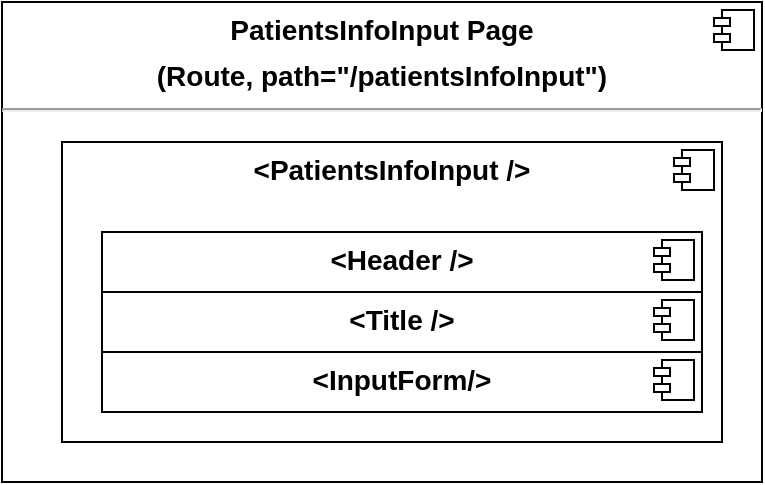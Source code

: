 <mxfile version="14.7.7" type="device"><diagram id="0QryWE9V-yoNo70sV5Da" name="Page-1"><mxGraphModel dx="1422" dy="794" grid="1" gridSize="10" guides="1" tooltips="1" connect="1" arrows="1" fold="1" page="1" pageScale="1" pageWidth="827" pageHeight="1169" math="0" shadow="0"><root><mxCell id="0"/><mxCell id="1" parent="0"/><mxCell id="CB2JqrlEYXinZlVBtQdh-1" value="&lt;p style=&quot;margin: 6px 0px 0px ; text-align: center ; font-size: 14px&quot;&gt;&lt;b style=&quot;font-size: 14px&quot;&gt;PatientsInfoInput Page&lt;/b&gt;&lt;/p&gt;&lt;p style=&quot;margin: 6px 0px 0px ; text-align: center ; font-size: 14px&quot;&gt;&lt;b style=&quot;font-size: 14px&quot;&gt;(Route, path=&quot;/patientsInfoInput&quot;)&lt;/b&gt;&lt;/p&gt;&lt;hr style=&quot;font-size: 14px&quot;&gt;&lt;p style=&quot;margin: 0px 0px 0px 8px ; font-size: 14px&quot;&gt;&lt;br style=&quot;font-size: 14px&quot;&gt;&lt;/p&gt;" style="align=left;overflow=fill;html=1;dropTarget=0;fontSize=14;spacing=2;" vertex="1" parent="1"><mxGeometry x="220" y="50" width="380" height="240" as="geometry"/></mxCell><mxCell id="CB2JqrlEYXinZlVBtQdh-2" value="" style="shape=component;jettyWidth=8;jettyHeight=4;fontSize=14;spacing=2;" vertex="1" parent="CB2JqrlEYXinZlVBtQdh-1"><mxGeometry x="1" width="20" height="20" relative="1" as="geometry"><mxPoint x="-24" y="4" as="offset"/></mxGeometry></mxCell><mxCell id="CB2JqrlEYXinZlVBtQdh-3" value="&lt;p style=&quot;margin: 6px 0px 0px ; text-align: center ; font-size: 14px&quot;&gt;&lt;b style=&quot;font-size: 14px&quot;&gt;&amp;lt;&lt;/b&gt;&lt;b&gt;PatientsInfoInput&amp;nbsp;&lt;/b&gt;&lt;b style=&quot;font-size: 14px&quot;&gt;/&amp;gt;&lt;/b&gt;&lt;/p&gt;" style="align=left;overflow=fill;html=1;dropTarget=0;fontSize=14;spacing=2;" vertex="1" parent="1"><mxGeometry x="250" y="120" width="330" height="150" as="geometry"/></mxCell><mxCell id="CB2JqrlEYXinZlVBtQdh-4" value="" style="shape=component;jettyWidth=8;jettyHeight=4;fontSize=14;spacing=2;" vertex="1" parent="CB2JqrlEYXinZlVBtQdh-3"><mxGeometry x="1" width="20" height="20" relative="1" as="geometry"><mxPoint x="-24" y="4" as="offset"/></mxGeometry></mxCell><mxCell id="CB2JqrlEYXinZlVBtQdh-5" value="&lt;p style=&quot;margin: 6px 0px 0px; text-align: center; font-size: 14px;&quot;&gt;&lt;b style=&quot;font-size: 14px;&quot;&gt;&amp;lt;Header /&amp;gt;&lt;/b&gt;&lt;/p&gt;" style="align=left;overflow=fill;html=1;dropTarget=0;fontSize=14;spacing=2;" vertex="1" parent="1"><mxGeometry x="270" y="165" width="300" height="30" as="geometry"/></mxCell><mxCell id="CB2JqrlEYXinZlVBtQdh-6" value="" style="shape=component;jettyWidth=8;jettyHeight=4;fontSize=14;spacing=2;" vertex="1" parent="CB2JqrlEYXinZlVBtQdh-5"><mxGeometry x="1" width="20" height="20" relative="1" as="geometry"><mxPoint x="-24" y="4" as="offset"/></mxGeometry></mxCell><mxCell id="CB2JqrlEYXinZlVBtQdh-7" value="&lt;p style=&quot;margin: 6px 0px 0px ; text-align: center ; font-size: 14px&quot;&gt;&lt;b style=&quot;font-size: 14px&quot;&gt;&amp;lt;InputForm/&amp;gt;&lt;/b&gt;&lt;br style=&quot;font-size: 14px&quot;&gt;&lt;/p&gt;" style="align=left;overflow=fill;html=1;dropTarget=0;fontSize=14;spacing=2;" vertex="1" parent="1"><mxGeometry x="270" y="225" width="300" height="30" as="geometry"/></mxCell><mxCell id="CB2JqrlEYXinZlVBtQdh-8" value="" style="shape=component;jettyWidth=8;jettyHeight=4;fontSize=14;spacing=2;" vertex="1" parent="CB2JqrlEYXinZlVBtQdh-7"><mxGeometry x="1" width="20" height="20" relative="1" as="geometry"><mxPoint x="-24" y="4" as="offset"/></mxGeometry></mxCell><mxCell id="CB2JqrlEYXinZlVBtQdh-9" value="&lt;p style=&quot;margin: 6px 0px 0px; text-align: center; font-size: 14px;&quot;&gt;&lt;b style=&quot;font-size: 14px;&quot;&gt;&amp;lt;Title /&amp;gt;&lt;/b&gt;&lt;/p&gt;" style="align=left;overflow=fill;html=1;dropTarget=0;fontSize=14;spacing=2;" vertex="1" parent="1"><mxGeometry x="270" y="195" width="300" height="30" as="geometry"/></mxCell><mxCell id="CB2JqrlEYXinZlVBtQdh-10" value="" style="shape=component;jettyWidth=8;jettyHeight=4;fontSize=14;spacing=2;" vertex="1" parent="CB2JqrlEYXinZlVBtQdh-9"><mxGeometry x="1" width="20" height="20" relative="1" as="geometry"><mxPoint x="-24" y="4" as="offset"/></mxGeometry></mxCell></root></mxGraphModel></diagram></mxfile>